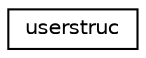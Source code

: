 digraph "Graphical Class Hierarchy"
{
 // INTERACTIVE_SVG=YES
  edge [fontname="Helvetica",fontsize="10",labelfontname="Helvetica",labelfontsize="10"];
  node [fontname="Helvetica",fontsize="10",shape=record];
  rankdir="LR";
  Node0 [label="userstruc",height=0.2,width=0.4,color="black", fillcolor="white", style="filled",URL="$structuserstruc.html",tooltip="User structure. "];
}
